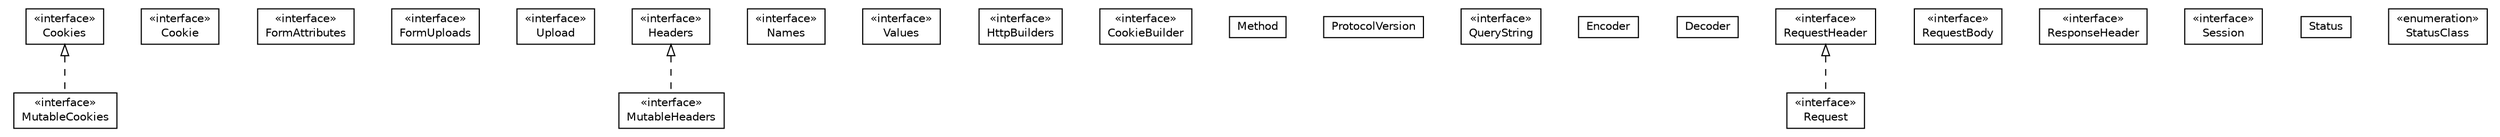 #!/usr/local/bin/dot
#
# Class diagram 
# Generated by UMLGraph version R5_6-24-gf6e263 (http://www.umlgraph.org/)
#

digraph G {
	edge [fontname="Helvetica",fontsize=10,labelfontname="Helvetica",labelfontsize=10];
	node [fontname="Helvetica",fontsize=10,shape=plaintext];
	nodesep=0.25;
	ranksep=0.5;
	// org.qiweb.api.http.Cookies
	c881 [label=<<table title="org.qiweb.api.http.Cookies" border="0" cellborder="1" cellspacing="0" cellpadding="2" port="p" href="./Cookies.html">
		<tr><td><table border="0" cellspacing="0" cellpadding="1">
<tr><td align="center" balign="center"> &#171;interface&#187; </td></tr>
<tr><td align="center" balign="center"> Cookies </td></tr>
		</table></td></tr>
		</table>>, URL="./Cookies.html", fontname="Helvetica", fontcolor="black", fontsize=10.0];
	// org.qiweb.api.http.Cookies.Cookie
	c882 [label=<<table title="org.qiweb.api.http.Cookies.Cookie" border="0" cellborder="1" cellspacing="0" cellpadding="2" port="p" href="./Cookies.Cookie.html">
		<tr><td><table border="0" cellspacing="0" cellpadding="1">
<tr><td align="center" balign="center"> &#171;interface&#187; </td></tr>
<tr><td align="center" balign="center"> Cookie </td></tr>
		</table></td></tr>
		</table>>, URL="./Cookies.Cookie.html", fontname="Helvetica", fontcolor="black", fontsize=10.0];
	// org.qiweb.api.http.FormAttributes
	c883 [label=<<table title="org.qiweb.api.http.FormAttributes" border="0" cellborder="1" cellspacing="0" cellpadding="2" port="p" href="./FormAttributes.html">
		<tr><td><table border="0" cellspacing="0" cellpadding="1">
<tr><td align="center" balign="center"> &#171;interface&#187; </td></tr>
<tr><td align="center" balign="center"> FormAttributes </td></tr>
		</table></td></tr>
		</table>>, URL="./FormAttributes.html", fontname="Helvetica", fontcolor="black", fontsize=10.0];
	// org.qiweb.api.http.FormUploads
	c884 [label=<<table title="org.qiweb.api.http.FormUploads" border="0" cellborder="1" cellspacing="0" cellpadding="2" port="p" href="./FormUploads.html">
		<tr><td><table border="0" cellspacing="0" cellpadding="1">
<tr><td align="center" balign="center"> &#171;interface&#187; </td></tr>
<tr><td align="center" balign="center"> FormUploads </td></tr>
		</table></td></tr>
		</table>>, URL="./FormUploads.html", fontname="Helvetica", fontcolor="black", fontsize=10.0];
	// org.qiweb.api.http.FormUploads.Upload
	c885 [label=<<table title="org.qiweb.api.http.FormUploads.Upload" border="0" cellborder="1" cellspacing="0" cellpadding="2" port="p" href="./FormUploads.Upload.html">
		<tr><td><table border="0" cellspacing="0" cellpadding="1">
<tr><td align="center" balign="center"> &#171;interface&#187; </td></tr>
<tr><td align="center" balign="center"> Upload </td></tr>
		</table></td></tr>
		</table>>, URL="./FormUploads.Upload.html", fontname="Helvetica", fontcolor="black", fontsize=10.0];
	// org.qiweb.api.http.Headers
	c886 [label=<<table title="org.qiweb.api.http.Headers" border="0" cellborder="1" cellspacing="0" cellpadding="2" port="p" href="./Headers.html">
		<tr><td><table border="0" cellspacing="0" cellpadding="1">
<tr><td align="center" balign="center"> &#171;interface&#187; </td></tr>
<tr><td align="center" balign="center"> Headers </td></tr>
		</table></td></tr>
		</table>>, URL="./Headers.html", fontname="Helvetica", fontcolor="black", fontsize=10.0];
	// org.qiweb.api.http.Headers.Names
	c887 [label=<<table title="org.qiweb.api.http.Headers.Names" border="0" cellborder="1" cellspacing="0" cellpadding="2" port="p" href="./Headers.Names.html">
		<tr><td><table border="0" cellspacing="0" cellpadding="1">
<tr><td align="center" balign="center"> &#171;interface&#187; </td></tr>
<tr><td align="center" balign="center"> Names </td></tr>
		</table></td></tr>
		</table>>, URL="./Headers.Names.html", fontname="Helvetica", fontcolor="black", fontsize=10.0];
	// org.qiweb.api.http.Headers.Values
	c888 [label=<<table title="org.qiweb.api.http.Headers.Values" border="0" cellborder="1" cellspacing="0" cellpadding="2" port="p" href="./Headers.Values.html">
		<tr><td><table border="0" cellspacing="0" cellpadding="1">
<tr><td align="center" balign="center"> &#171;interface&#187; </td></tr>
<tr><td align="center" balign="center"> Values </td></tr>
		</table></td></tr>
		</table>>, URL="./Headers.Values.html", fontname="Helvetica", fontcolor="black", fontsize=10.0];
	// org.qiweb.api.http.HttpBuilders
	c889 [label=<<table title="org.qiweb.api.http.HttpBuilders" border="0" cellborder="1" cellspacing="0" cellpadding="2" port="p" href="./HttpBuilders.html">
		<tr><td><table border="0" cellspacing="0" cellpadding="1">
<tr><td align="center" balign="center"> &#171;interface&#187; </td></tr>
<tr><td align="center" balign="center"> HttpBuilders </td></tr>
		</table></td></tr>
		</table>>, URL="./HttpBuilders.html", fontname="Helvetica", fontcolor="black", fontsize=10.0];
	// org.qiweb.api.http.HttpBuilders.CookieBuilder
	c890 [label=<<table title="org.qiweb.api.http.HttpBuilders.CookieBuilder" border="0" cellborder="1" cellspacing="0" cellpadding="2" port="p" href="./HttpBuilders.CookieBuilder.html">
		<tr><td><table border="0" cellspacing="0" cellpadding="1">
<tr><td align="center" balign="center"> &#171;interface&#187; </td></tr>
<tr><td align="center" balign="center"> CookieBuilder </td></tr>
		</table></td></tr>
		</table>>, URL="./HttpBuilders.CookieBuilder.html", fontname="Helvetica", fontcolor="black", fontsize=10.0];
	// org.qiweb.api.http.Method
	c891 [label=<<table title="org.qiweb.api.http.Method" border="0" cellborder="1" cellspacing="0" cellpadding="2" port="p" href="./Method.html">
		<tr><td><table border="0" cellspacing="0" cellpadding="1">
<tr><td align="center" balign="center"> Method </td></tr>
		</table></td></tr>
		</table>>, URL="./Method.html", fontname="Helvetica", fontcolor="black", fontsize=10.0];
	// org.qiweb.api.http.MutableCookies
	c892 [label=<<table title="org.qiweb.api.http.MutableCookies" border="0" cellborder="1" cellspacing="0" cellpadding="2" port="p" href="./MutableCookies.html">
		<tr><td><table border="0" cellspacing="0" cellpadding="1">
<tr><td align="center" balign="center"> &#171;interface&#187; </td></tr>
<tr><td align="center" balign="center"> MutableCookies </td></tr>
		</table></td></tr>
		</table>>, URL="./MutableCookies.html", fontname="Helvetica", fontcolor="black", fontsize=10.0];
	// org.qiweb.api.http.MutableHeaders
	c893 [label=<<table title="org.qiweb.api.http.MutableHeaders" border="0" cellborder="1" cellspacing="0" cellpadding="2" port="p" href="./MutableHeaders.html">
		<tr><td><table border="0" cellspacing="0" cellpadding="1">
<tr><td align="center" balign="center"> &#171;interface&#187; </td></tr>
<tr><td align="center" balign="center"> MutableHeaders </td></tr>
		</table></td></tr>
		</table>>, URL="./MutableHeaders.html", fontname="Helvetica", fontcolor="black", fontsize=10.0];
	// org.qiweb.api.http.ProtocolVersion
	c894 [label=<<table title="org.qiweb.api.http.ProtocolVersion" border="0" cellborder="1" cellspacing="0" cellpadding="2" port="p" href="./ProtocolVersion.html">
		<tr><td><table border="0" cellspacing="0" cellpadding="1">
<tr><td align="center" balign="center"> ProtocolVersion </td></tr>
		</table></td></tr>
		</table>>, URL="./ProtocolVersion.html", fontname="Helvetica", fontcolor="black", fontsize=10.0];
	// org.qiweb.api.http.QueryString
	c895 [label=<<table title="org.qiweb.api.http.QueryString" border="0" cellborder="1" cellspacing="0" cellpadding="2" port="p" href="./QueryString.html">
		<tr><td><table border="0" cellspacing="0" cellpadding="1">
<tr><td align="center" balign="center"> &#171;interface&#187; </td></tr>
<tr><td align="center" balign="center"> QueryString </td></tr>
		</table></td></tr>
		</table>>, URL="./QueryString.html", fontname="Helvetica", fontcolor="black", fontsize=10.0];
	// org.qiweb.api.http.QueryString.Encoder
	c896 [label=<<table title="org.qiweb.api.http.QueryString.Encoder" border="0" cellborder="1" cellspacing="0" cellpadding="2" port="p" href="./QueryString.Encoder.html">
		<tr><td><table border="0" cellspacing="0" cellpadding="1">
<tr><td align="center" balign="center"> Encoder </td></tr>
		</table></td></tr>
		</table>>, URL="./QueryString.Encoder.html", fontname="Helvetica", fontcolor="black", fontsize=10.0];
	// org.qiweb.api.http.QueryString.Decoder
	c897 [label=<<table title="org.qiweb.api.http.QueryString.Decoder" border="0" cellborder="1" cellspacing="0" cellpadding="2" port="p" href="./QueryString.Decoder.html">
		<tr><td><table border="0" cellspacing="0" cellpadding="1">
<tr><td align="center" balign="center"> Decoder </td></tr>
		</table></td></tr>
		</table>>, URL="./QueryString.Decoder.html", fontname="Helvetica", fontcolor="black", fontsize=10.0];
	// org.qiweb.api.http.Request
	c898 [label=<<table title="org.qiweb.api.http.Request" border="0" cellborder="1" cellspacing="0" cellpadding="2" port="p" href="./Request.html">
		<tr><td><table border="0" cellspacing="0" cellpadding="1">
<tr><td align="center" balign="center"> &#171;interface&#187; </td></tr>
<tr><td align="center" balign="center"> Request </td></tr>
		</table></td></tr>
		</table>>, URL="./Request.html", fontname="Helvetica", fontcolor="black", fontsize=10.0];
	// org.qiweb.api.http.RequestBody
	c899 [label=<<table title="org.qiweb.api.http.RequestBody" border="0" cellborder="1" cellspacing="0" cellpadding="2" port="p" href="./RequestBody.html">
		<tr><td><table border="0" cellspacing="0" cellpadding="1">
<tr><td align="center" balign="center"> &#171;interface&#187; </td></tr>
<tr><td align="center" balign="center"> RequestBody </td></tr>
		</table></td></tr>
		</table>>, URL="./RequestBody.html", fontname="Helvetica", fontcolor="black", fontsize=10.0];
	// org.qiweb.api.http.RequestHeader
	c900 [label=<<table title="org.qiweb.api.http.RequestHeader" border="0" cellborder="1" cellspacing="0" cellpadding="2" port="p" href="./RequestHeader.html">
		<tr><td><table border="0" cellspacing="0" cellpadding="1">
<tr><td align="center" balign="center"> &#171;interface&#187; </td></tr>
<tr><td align="center" balign="center"> RequestHeader </td></tr>
		</table></td></tr>
		</table>>, URL="./RequestHeader.html", fontname="Helvetica", fontcolor="black", fontsize=10.0];
	// org.qiweb.api.http.ResponseHeader
	c901 [label=<<table title="org.qiweb.api.http.ResponseHeader" border="0" cellborder="1" cellspacing="0" cellpadding="2" port="p" href="./ResponseHeader.html">
		<tr><td><table border="0" cellspacing="0" cellpadding="1">
<tr><td align="center" balign="center"> &#171;interface&#187; </td></tr>
<tr><td align="center" balign="center"> ResponseHeader </td></tr>
		</table></td></tr>
		</table>>, URL="./ResponseHeader.html", fontname="Helvetica", fontcolor="black", fontsize=10.0];
	// org.qiweb.api.http.Session
	c902 [label=<<table title="org.qiweb.api.http.Session" border="0" cellborder="1" cellspacing="0" cellpadding="2" port="p" href="./Session.html">
		<tr><td><table border="0" cellspacing="0" cellpadding="1">
<tr><td align="center" balign="center"> &#171;interface&#187; </td></tr>
<tr><td align="center" balign="center"> Session </td></tr>
		</table></td></tr>
		</table>>, URL="./Session.html", fontname="Helvetica", fontcolor="black", fontsize=10.0];
	// org.qiweb.api.http.Status
	c903 [label=<<table title="org.qiweb.api.http.Status" border="0" cellborder="1" cellspacing="0" cellpadding="2" port="p" href="./Status.html">
		<tr><td><table border="0" cellspacing="0" cellpadding="1">
<tr><td align="center" balign="center"> Status </td></tr>
		</table></td></tr>
		</table>>, URL="./Status.html", fontname="Helvetica", fontcolor="black", fontsize=10.0];
	// org.qiweb.api.http.StatusClass
	c904 [label=<<table title="org.qiweb.api.http.StatusClass" border="0" cellborder="1" cellspacing="0" cellpadding="2" port="p" href="./StatusClass.html">
		<tr><td><table border="0" cellspacing="0" cellpadding="1">
<tr><td align="center" balign="center"> &#171;enumeration&#187; </td></tr>
<tr><td align="center" balign="center"> StatusClass </td></tr>
		</table></td></tr>
		</table>>, URL="./StatusClass.html", fontname="Helvetica", fontcolor="black", fontsize=10.0];
	//org.qiweb.api.http.MutableCookies implements org.qiweb.api.http.Cookies
	c881:p -> c892:p [dir=back,arrowtail=empty,style=dashed];
	//org.qiweb.api.http.MutableHeaders implements org.qiweb.api.http.Headers
	c886:p -> c893:p [dir=back,arrowtail=empty,style=dashed];
	//org.qiweb.api.http.Request implements org.qiweb.api.http.RequestHeader
	c900:p -> c898:p [dir=back,arrowtail=empty,style=dashed];
}

